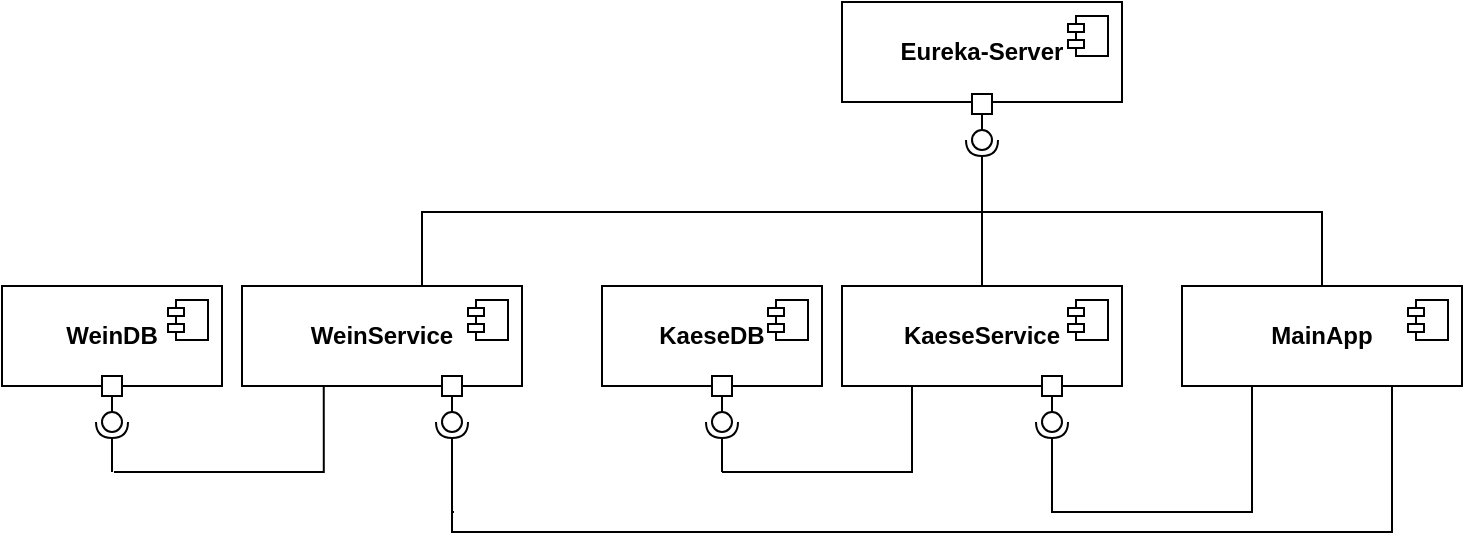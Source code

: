 <mxfile version="21.2.8" type="device">
  <diagram name="Page-1" id="b5b7bab2-c9e2-2cf4-8b2a-24fd1a2a6d21">
    <mxGraphModel dx="1652" dy="969" grid="1" gridSize="10" guides="1" tooltips="1" connect="1" arrows="1" fold="1" page="1" pageScale="1" pageWidth="827" pageHeight="1169" background="none" math="0" shadow="0">
      <root>
        <mxCell id="0" />
        <mxCell id="1" parent="0" />
        <mxCell id="BikV_KqG0ko-lGYDY_A8-5" value="&lt;b&gt;Eureka-Server&lt;/b&gt;" style="html=1;dropTarget=0;whiteSpace=wrap;" vertex="1" parent="1">
          <mxGeometry x="480" y="135" width="140" height="50" as="geometry" />
        </mxCell>
        <mxCell id="BikV_KqG0ko-lGYDY_A8-6" value="" style="shape=module;jettyWidth=8;jettyHeight=4;" vertex="1" parent="BikV_KqG0ko-lGYDY_A8-5">
          <mxGeometry x="1" width="20" height="20" relative="1" as="geometry">
            <mxPoint x="-27" y="7" as="offset" />
          </mxGeometry>
        </mxCell>
        <mxCell id="BikV_KqG0ko-lGYDY_A8-16" value="&lt;b&gt;KaeseService&lt;/b&gt;" style="html=1;dropTarget=0;whiteSpace=wrap;" vertex="1" parent="1">
          <mxGeometry x="480" y="277" width="140" height="50" as="geometry" />
        </mxCell>
        <mxCell id="BikV_KqG0ko-lGYDY_A8-17" value="" style="shape=module;jettyWidth=8;jettyHeight=4;" vertex="1" parent="BikV_KqG0ko-lGYDY_A8-16">
          <mxGeometry x="1" width="20" height="20" relative="1" as="geometry">
            <mxPoint x="-27" y="7" as="offset" />
          </mxGeometry>
        </mxCell>
        <mxCell id="BikV_KqG0ko-lGYDY_A8-22" style="edgeStyle=orthogonalEdgeStyle;rounded=0;orthogonalLoop=1;jettySize=auto;html=1;exitX=0.5;exitY=0;exitDx=0;exitDy=0;endArrow=none;endFill=0;" edge="1" parent="1" source="BikV_KqG0ko-lGYDY_A8-18">
          <mxGeometry relative="1" as="geometry">
            <mxPoint x="550" y="240" as="targetPoint" />
            <Array as="points">
              <mxPoint x="270" y="240" />
            </Array>
          </mxGeometry>
        </mxCell>
        <mxCell id="BikV_KqG0ko-lGYDY_A8-18" value="&lt;b&gt;WeinService&lt;/b&gt;" style="html=1;dropTarget=0;whiteSpace=wrap;" vertex="1" parent="1">
          <mxGeometry x="180" y="277" width="140" height="50" as="geometry" />
        </mxCell>
        <mxCell id="BikV_KqG0ko-lGYDY_A8-19" value="" style="shape=module;jettyWidth=8;jettyHeight=4;" vertex="1" parent="BikV_KqG0ko-lGYDY_A8-18">
          <mxGeometry x="1" width="20" height="20" relative="1" as="geometry">
            <mxPoint x="-27" y="7" as="offset" />
          </mxGeometry>
        </mxCell>
        <mxCell id="BikV_KqG0ko-lGYDY_A8-20" value="&lt;b&gt;MainApp&lt;/b&gt;" style="html=1;dropTarget=0;whiteSpace=wrap;" vertex="1" parent="1">
          <mxGeometry x="650" y="277" width="140" height="50" as="geometry" />
        </mxCell>
        <mxCell id="BikV_KqG0ko-lGYDY_A8-21" value="" style="shape=module;jettyWidth=8;jettyHeight=4;" vertex="1" parent="BikV_KqG0ko-lGYDY_A8-20">
          <mxGeometry x="1" width="20" height="20" relative="1" as="geometry">
            <mxPoint x="-27" y="7" as="offset" />
          </mxGeometry>
        </mxCell>
        <mxCell id="BikV_KqG0ko-lGYDY_A8-10" value="" style="rounded=0;orthogonalLoop=1;jettySize=auto;html=1;endArrow=none;endFill=0;sketch=0;sourcePerimeterSpacing=0;targetPerimeterSpacing=0;exitX=0.5;exitY=1;exitDx=0;exitDy=0;" edge="1" parent="1" source="BikV_KqG0ko-lGYDY_A8-14">
          <mxGeometry relative="1" as="geometry">
            <mxPoint x="550" y="186" as="sourcePoint" />
            <mxPoint x="550" y="201" as="targetPoint" />
          </mxGeometry>
        </mxCell>
        <mxCell id="BikV_KqG0ko-lGYDY_A8-11" value="" style="rounded=0;orthogonalLoop=1;jettySize=auto;html=1;endArrow=halfCircle;endFill=0;entryX=0.5;entryY=0.5;endSize=6;strokeWidth=1;sketch=0;exitX=0.5;exitY=0;exitDx=0;exitDy=0;" edge="1" parent="1" target="BikV_KqG0ko-lGYDY_A8-12" source="BikV_KqG0ko-lGYDY_A8-16">
          <mxGeometry relative="1" as="geometry">
            <mxPoint x="550" y="251" as="sourcePoint" />
          </mxGeometry>
        </mxCell>
        <mxCell id="BikV_KqG0ko-lGYDY_A8-12" value="" style="ellipse;whiteSpace=wrap;html=1;align=center;aspect=fixed;resizable=0;points=[];outlineConnect=0;sketch=0;rotation=90;" vertex="1" parent="1">
          <mxGeometry x="545" y="199" width="10" height="10" as="geometry" />
        </mxCell>
        <mxCell id="BikV_KqG0ko-lGYDY_A8-14" value="" style="whiteSpace=wrap;html=1;aspect=fixed;" vertex="1" parent="1">
          <mxGeometry x="545" y="181" width="10" height="10" as="geometry" />
        </mxCell>
        <mxCell id="BikV_KqG0ko-lGYDY_A8-25" style="edgeStyle=orthogonalEdgeStyle;rounded=0;orthogonalLoop=1;jettySize=auto;html=1;exitX=0.5;exitY=0;exitDx=0;exitDy=0;endArrow=none;endFill=0;" edge="1" parent="1" source="BikV_KqG0ko-lGYDY_A8-20">
          <mxGeometry relative="1" as="geometry">
            <mxPoint x="780" y="277" as="sourcePoint" />
            <mxPoint x="550" y="240" as="targetPoint" />
            <Array as="points">
              <mxPoint x="720" y="240" />
            </Array>
          </mxGeometry>
        </mxCell>
        <mxCell id="BikV_KqG0ko-lGYDY_A8-47" value="&lt;b&gt;KaeseDB&lt;/b&gt;" style="html=1;dropTarget=0;whiteSpace=wrap;" vertex="1" parent="1">
          <mxGeometry x="360" y="277" width="110" height="50" as="geometry" />
        </mxCell>
        <mxCell id="BikV_KqG0ko-lGYDY_A8-48" value="" style="shape=module;jettyWidth=8;jettyHeight=4;" vertex="1" parent="BikV_KqG0ko-lGYDY_A8-47">
          <mxGeometry x="1" width="20" height="20" relative="1" as="geometry">
            <mxPoint x="-27" y="7" as="offset" />
          </mxGeometry>
        </mxCell>
        <mxCell id="BikV_KqG0ko-lGYDY_A8-49" value="&lt;b&gt;WeinDB&lt;/b&gt;" style="html=1;dropTarget=0;whiteSpace=wrap;" vertex="1" parent="1">
          <mxGeometry x="60" y="277" width="110" height="50" as="geometry" />
        </mxCell>
        <mxCell id="BikV_KqG0ko-lGYDY_A8-50" value="" style="shape=module;jettyWidth=8;jettyHeight=4;" vertex="1" parent="BikV_KqG0ko-lGYDY_A8-49">
          <mxGeometry x="1" width="20" height="20" relative="1" as="geometry">
            <mxPoint x="-27" y="7" as="offset" />
          </mxGeometry>
        </mxCell>
        <mxCell id="BikV_KqG0ko-lGYDY_A8-43" value="" style="group" vertex="1" connectable="0" parent="1">
          <mxGeometry x="580" y="322" width="10" height="68" as="geometry" />
        </mxCell>
        <mxCell id="BikV_KqG0ko-lGYDY_A8-39" value="" style="rounded=0;orthogonalLoop=1;jettySize=auto;html=1;endArrow=none;endFill=0;sketch=0;sourcePerimeterSpacing=0;targetPerimeterSpacing=0;exitX=0.5;exitY=1;exitDx=0;exitDy=0;" edge="1" parent="BikV_KqG0ko-lGYDY_A8-43" source="BikV_KqG0ko-lGYDY_A8-42">
          <mxGeometry relative="1" as="geometry">
            <mxPoint x="5" y="5" as="sourcePoint" />
            <mxPoint x="5" y="20" as="targetPoint" />
          </mxGeometry>
        </mxCell>
        <mxCell id="BikV_KqG0ko-lGYDY_A8-40" value="" style="rounded=0;orthogonalLoop=1;jettySize=auto;html=1;endArrow=halfCircle;endFill=0;entryX=0.5;entryY=0.5;endSize=6;strokeWidth=1;sketch=0;" edge="1" parent="BikV_KqG0ko-lGYDY_A8-43" target="BikV_KqG0ko-lGYDY_A8-41">
          <mxGeometry relative="1" as="geometry">
            <mxPoint x="5" y="68" as="sourcePoint" />
          </mxGeometry>
        </mxCell>
        <mxCell id="BikV_KqG0ko-lGYDY_A8-41" value="" style="ellipse;whiteSpace=wrap;html=1;align=center;aspect=fixed;resizable=0;points=[];outlineConnect=0;sketch=0;rotation=90;" vertex="1" parent="BikV_KqG0ko-lGYDY_A8-43">
          <mxGeometry y="18" width="10" height="10" as="geometry" />
        </mxCell>
        <mxCell id="BikV_KqG0ko-lGYDY_A8-42" value="" style="whiteSpace=wrap;html=1;aspect=fixed;" vertex="1" parent="BikV_KqG0ko-lGYDY_A8-43">
          <mxGeometry width="10" height="10" as="geometry" />
        </mxCell>
        <mxCell id="BikV_KqG0ko-lGYDY_A8-44" style="edgeStyle=orthogonalEdgeStyle;rounded=0;orthogonalLoop=1;jettySize=auto;html=1;exitX=0.25;exitY=1;exitDx=0;exitDy=0;endArrow=none;endFill=0;" edge="1" parent="1" source="BikV_KqG0ko-lGYDY_A8-20">
          <mxGeometry relative="1" as="geometry">
            <mxPoint x="785" y="350" as="sourcePoint" />
            <mxPoint x="585" y="388" as="targetPoint" />
            <Array as="points">
              <mxPoint x="685" y="390" />
            </Array>
          </mxGeometry>
        </mxCell>
        <mxCell id="BikV_KqG0ko-lGYDY_A8-45" style="edgeStyle=orthogonalEdgeStyle;rounded=0;orthogonalLoop=1;jettySize=auto;html=1;exitX=0.75;exitY=1;exitDx=0;exitDy=0;endArrow=none;endFill=0;" edge="1" parent="1" source="BikV_KqG0ko-lGYDY_A8-20">
          <mxGeometry relative="1" as="geometry">
            <mxPoint x="780" y="337" as="sourcePoint" />
            <mxPoint x="286" y="390" as="targetPoint" />
            <Array as="points">
              <mxPoint x="755" y="400" />
              <mxPoint x="285" y="400" />
              <mxPoint x="285" y="390" />
            </Array>
          </mxGeometry>
        </mxCell>
        <mxCell id="BikV_KqG0ko-lGYDY_A8-57" value="" style="group" vertex="1" connectable="0" parent="1">
          <mxGeometry x="280" y="322" width="10" height="68" as="geometry" />
        </mxCell>
        <mxCell id="BikV_KqG0ko-lGYDY_A8-34" value="" style="rounded=0;orthogonalLoop=1;jettySize=auto;html=1;endArrow=none;endFill=0;sketch=0;sourcePerimeterSpacing=0;targetPerimeterSpacing=0;exitX=0.5;exitY=1;exitDx=0;exitDy=0;" edge="1" parent="BikV_KqG0ko-lGYDY_A8-57" source="BikV_KqG0ko-lGYDY_A8-37">
          <mxGeometry relative="1" as="geometry">
            <mxPoint x="5" y="5" as="sourcePoint" />
            <mxPoint x="5" y="20" as="targetPoint" />
          </mxGeometry>
        </mxCell>
        <mxCell id="BikV_KqG0ko-lGYDY_A8-35" value="" style="rounded=0;orthogonalLoop=1;jettySize=auto;html=1;endArrow=halfCircle;endFill=0;entryX=0.5;entryY=0.5;endSize=6;strokeWidth=1;sketch=0;" edge="1" parent="BikV_KqG0ko-lGYDY_A8-57" target="BikV_KqG0ko-lGYDY_A8-36">
          <mxGeometry relative="1" as="geometry">
            <mxPoint x="5" y="68" as="sourcePoint" />
          </mxGeometry>
        </mxCell>
        <mxCell id="BikV_KqG0ko-lGYDY_A8-36" value="" style="ellipse;whiteSpace=wrap;html=1;align=center;aspect=fixed;resizable=0;points=[];outlineConnect=0;sketch=0;rotation=90;" vertex="1" parent="BikV_KqG0ko-lGYDY_A8-57">
          <mxGeometry y="18" width="10" height="10" as="geometry" />
        </mxCell>
        <mxCell id="BikV_KqG0ko-lGYDY_A8-37" value="" style="whiteSpace=wrap;html=1;aspect=fixed;" vertex="1" parent="BikV_KqG0ko-lGYDY_A8-57">
          <mxGeometry width="10" height="10" as="geometry" />
        </mxCell>
        <mxCell id="BikV_KqG0ko-lGYDY_A8-56" style="edgeStyle=orthogonalEdgeStyle;rounded=0;orthogonalLoop=1;jettySize=auto;html=1;exitX=0.25;exitY=1;exitDx=0;exitDy=0;endArrow=none;endFill=0;" edge="1" parent="1" source="BikV_KqG0ko-lGYDY_A8-16">
          <mxGeometry relative="1" as="geometry">
            <mxPoint x="515" y="332" as="sourcePoint" />
            <mxPoint x="420" y="370" as="targetPoint" />
            <Array as="points">
              <mxPoint x="515" y="370" />
            </Array>
          </mxGeometry>
        </mxCell>
        <mxCell id="BikV_KqG0ko-lGYDY_A8-52" value="" style="rounded=0;orthogonalLoop=1;jettySize=auto;html=1;endArrow=none;endFill=0;sketch=0;sourcePerimeterSpacing=0;targetPerimeterSpacing=0;exitX=0.5;exitY=1;exitDx=0;exitDy=0;" edge="1" parent="1" source="BikV_KqG0ko-lGYDY_A8-55">
          <mxGeometry relative="1" as="geometry">
            <mxPoint x="420" y="327" as="sourcePoint" />
            <mxPoint x="420" y="342" as="targetPoint" />
          </mxGeometry>
        </mxCell>
        <mxCell id="BikV_KqG0ko-lGYDY_A8-53" value="" style="rounded=0;orthogonalLoop=1;jettySize=auto;html=1;endArrow=halfCircle;endFill=0;entryX=0.5;entryY=0.5;endSize=6;strokeWidth=1;sketch=0;" edge="1" parent="1" target="BikV_KqG0ko-lGYDY_A8-54">
          <mxGeometry relative="1" as="geometry">
            <mxPoint x="420" y="370" as="sourcePoint" />
          </mxGeometry>
        </mxCell>
        <mxCell id="BikV_KqG0ko-lGYDY_A8-54" value="" style="ellipse;whiteSpace=wrap;html=1;align=center;aspect=fixed;resizable=0;points=[];outlineConnect=0;sketch=0;rotation=90;" vertex="1" parent="1">
          <mxGeometry x="415" y="340" width="10" height="10" as="geometry" />
        </mxCell>
        <mxCell id="BikV_KqG0ko-lGYDY_A8-55" value="" style="whiteSpace=wrap;html=1;aspect=fixed;" vertex="1" parent="1">
          <mxGeometry x="415" y="322" width="10" height="10" as="geometry" />
        </mxCell>
        <mxCell id="BikV_KqG0ko-lGYDY_A8-60" style="edgeStyle=orthogonalEdgeStyle;rounded=0;orthogonalLoop=1;jettySize=auto;html=1;exitX=0.292;exitY=1.003;exitDx=0;exitDy=0;endArrow=none;endFill=0;exitPerimeter=0;" edge="1" parent="1" source="BikV_KqG0ko-lGYDY_A8-18">
          <mxGeometry relative="1" as="geometry">
            <mxPoint x="221" y="332" as="sourcePoint" />
            <mxPoint x="116" y="370" as="targetPoint" />
            <Array as="points">
              <mxPoint x="221" y="370" />
            </Array>
          </mxGeometry>
        </mxCell>
        <mxCell id="BikV_KqG0ko-lGYDY_A8-61" value="" style="rounded=0;orthogonalLoop=1;jettySize=auto;html=1;endArrow=none;endFill=0;sketch=0;sourcePerimeterSpacing=0;targetPerimeterSpacing=0;exitX=0.5;exitY=1;exitDx=0;exitDy=0;" edge="1" parent="1" source="BikV_KqG0ko-lGYDY_A8-64">
          <mxGeometry relative="1" as="geometry">
            <mxPoint x="115" y="327" as="sourcePoint" />
            <mxPoint x="115" y="342" as="targetPoint" />
          </mxGeometry>
        </mxCell>
        <mxCell id="BikV_KqG0ko-lGYDY_A8-62" value="" style="rounded=0;orthogonalLoop=1;jettySize=auto;html=1;endArrow=halfCircle;endFill=0;entryX=0.5;entryY=0.5;endSize=6;strokeWidth=1;sketch=0;" edge="1" parent="1" target="BikV_KqG0ko-lGYDY_A8-63">
          <mxGeometry relative="1" as="geometry">
            <mxPoint x="115" y="370" as="sourcePoint" />
          </mxGeometry>
        </mxCell>
        <mxCell id="BikV_KqG0ko-lGYDY_A8-63" value="" style="ellipse;whiteSpace=wrap;html=1;align=center;aspect=fixed;resizable=0;points=[];outlineConnect=0;sketch=0;rotation=90;" vertex="1" parent="1">
          <mxGeometry x="110" y="340" width="10" height="10" as="geometry" />
        </mxCell>
        <mxCell id="BikV_KqG0ko-lGYDY_A8-64" value="" style="whiteSpace=wrap;html=1;aspect=fixed;" vertex="1" parent="1">
          <mxGeometry x="110" y="322" width="10" height="10" as="geometry" />
        </mxCell>
      </root>
    </mxGraphModel>
  </diagram>
</mxfile>
